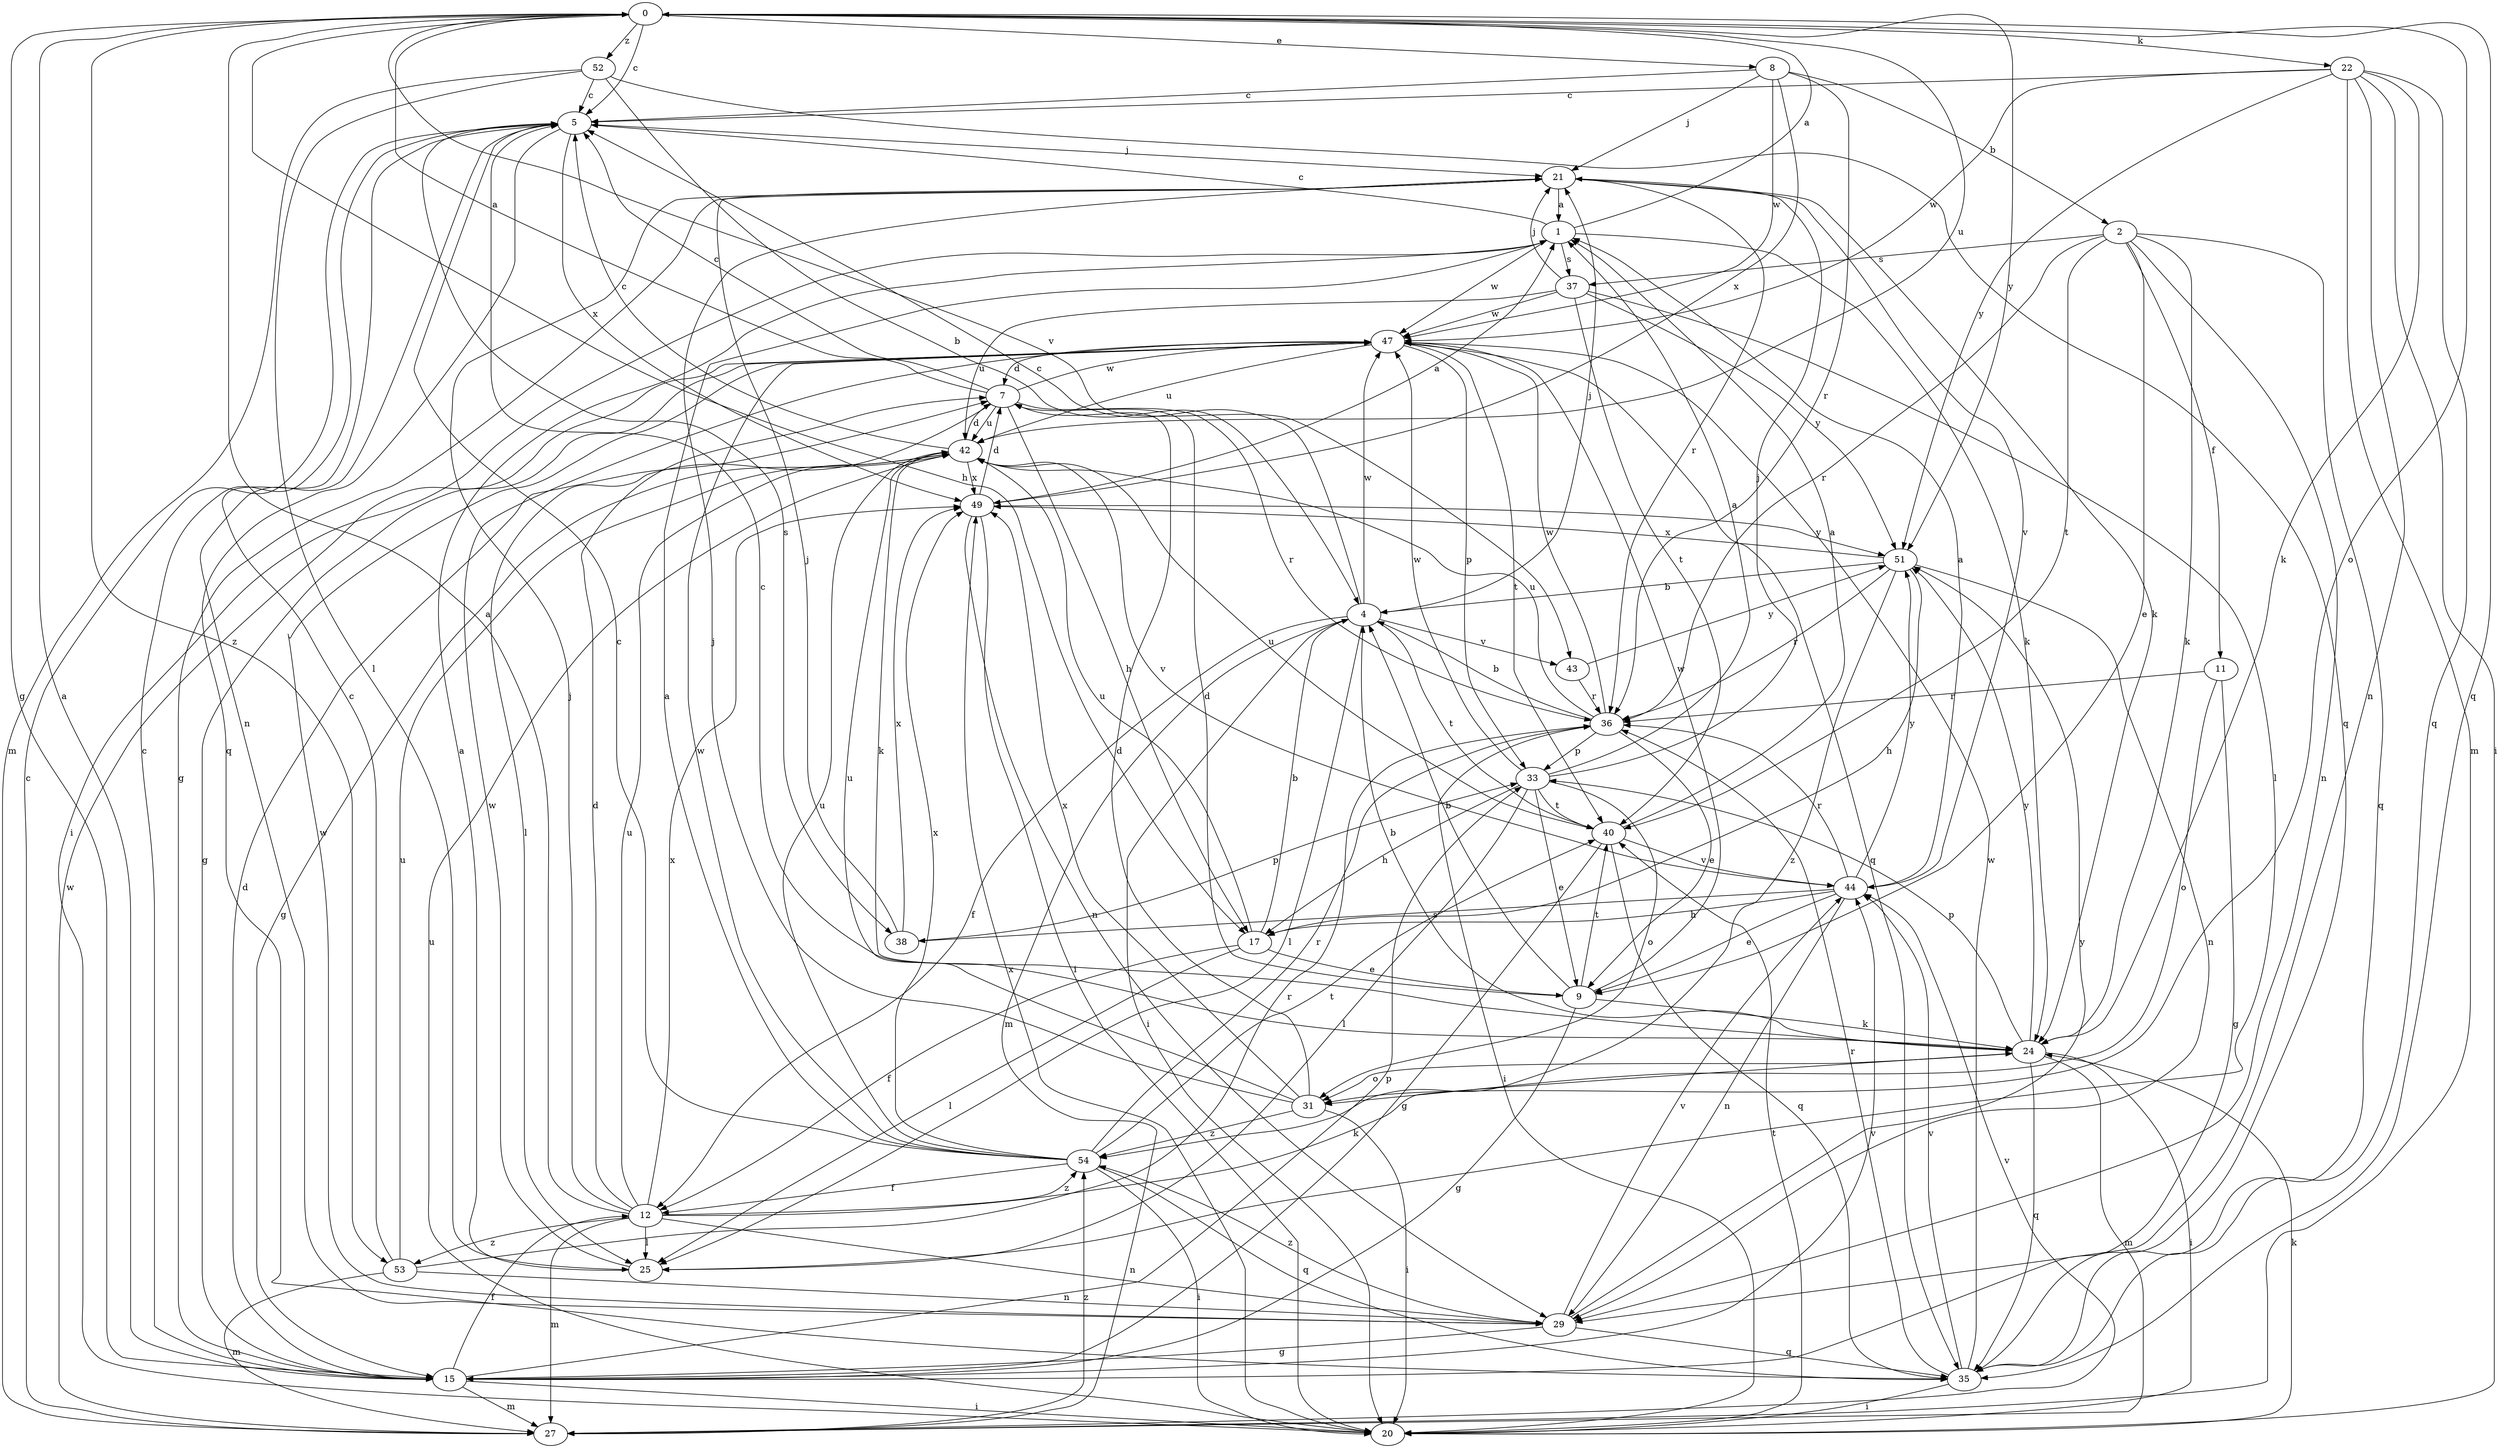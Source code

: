 strict digraph  {
0;
1;
2;
4;
5;
7;
8;
9;
11;
12;
15;
17;
20;
21;
22;
24;
25;
27;
29;
31;
33;
35;
36;
37;
38;
40;
42;
43;
44;
47;
49;
51;
52;
53;
54;
0 -> 5  [label=c];
0 -> 8  [label=e];
0 -> 15  [label=g];
0 -> 17  [label=h];
0 -> 22  [label=k];
0 -> 31  [label=o];
0 -> 35  [label=q];
0 -> 42  [label=u];
0 -> 43  [label=v];
0 -> 51  [label=y];
0 -> 52  [label=z];
0 -> 53  [label=z];
1 -> 0  [label=a];
1 -> 5  [label=c];
1 -> 20  [label=i];
1 -> 24  [label=k];
1 -> 37  [label=s];
1 -> 47  [label=w];
2 -> 9  [label=e];
2 -> 11  [label=f];
2 -> 24  [label=k];
2 -> 29  [label=n];
2 -> 35  [label=q];
2 -> 36  [label=r];
2 -> 37  [label=s];
2 -> 40  [label=t];
4 -> 5  [label=c];
4 -> 12  [label=f];
4 -> 20  [label=i];
4 -> 21  [label=j];
4 -> 25  [label=l];
4 -> 27  [label=m];
4 -> 40  [label=t];
4 -> 43  [label=v];
4 -> 47  [label=w];
5 -> 21  [label=j];
5 -> 29  [label=n];
5 -> 35  [label=q];
5 -> 38  [label=s];
5 -> 49  [label=x];
7 -> 0  [label=a];
7 -> 5  [label=c];
7 -> 17  [label=h];
7 -> 25  [label=l];
7 -> 36  [label=r];
7 -> 42  [label=u];
7 -> 47  [label=w];
8 -> 2  [label=b];
8 -> 5  [label=c];
8 -> 21  [label=j];
8 -> 36  [label=r];
8 -> 47  [label=w];
8 -> 49  [label=x];
9 -> 4  [label=b];
9 -> 7  [label=d];
9 -> 15  [label=g];
9 -> 24  [label=k];
9 -> 40  [label=t];
9 -> 47  [label=w];
11 -> 15  [label=g];
11 -> 31  [label=o];
11 -> 36  [label=r];
12 -> 0  [label=a];
12 -> 7  [label=d];
12 -> 21  [label=j];
12 -> 24  [label=k];
12 -> 25  [label=l];
12 -> 27  [label=m];
12 -> 29  [label=n];
12 -> 42  [label=u];
12 -> 49  [label=x];
12 -> 53  [label=z];
12 -> 54  [label=z];
15 -> 0  [label=a];
15 -> 5  [label=c];
15 -> 7  [label=d];
15 -> 12  [label=f];
15 -> 20  [label=i];
15 -> 27  [label=m];
15 -> 33  [label=p];
15 -> 44  [label=v];
17 -> 4  [label=b];
17 -> 9  [label=e];
17 -> 12  [label=f];
17 -> 25  [label=l];
17 -> 42  [label=u];
20 -> 24  [label=k];
20 -> 40  [label=t];
20 -> 42  [label=u];
20 -> 49  [label=x];
21 -> 1  [label=a];
21 -> 15  [label=g];
21 -> 24  [label=k];
21 -> 36  [label=r];
21 -> 44  [label=v];
22 -> 5  [label=c];
22 -> 20  [label=i];
22 -> 24  [label=k];
22 -> 27  [label=m];
22 -> 29  [label=n];
22 -> 35  [label=q];
22 -> 47  [label=w];
22 -> 51  [label=y];
24 -> 4  [label=b];
24 -> 5  [label=c];
24 -> 20  [label=i];
24 -> 27  [label=m];
24 -> 31  [label=o];
24 -> 33  [label=p];
24 -> 35  [label=q];
24 -> 51  [label=y];
25 -> 1  [label=a];
25 -> 47  [label=w];
27 -> 5  [label=c];
27 -> 44  [label=v];
27 -> 47  [label=w];
27 -> 54  [label=z];
29 -> 15  [label=g];
29 -> 35  [label=q];
29 -> 44  [label=v];
29 -> 47  [label=w];
29 -> 51  [label=y];
29 -> 54  [label=z];
31 -> 7  [label=d];
31 -> 20  [label=i];
31 -> 21  [label=j];
31 -> 42  [label=u];
31 -> 49  [label=x];
31 -> 54  [label=z];
33 -> 1  [label=a];
33 -> 9  [label=e];
33 -> 17  [label=h];
33 -> 21  [label=j];
33 -> 25  [label=l];
33 -> 31  [label=o];
33 -> 40  [label=t];
33 -> 47  [label=w];
35 -> 20  [label=i];
35 -> 36  [label=r];
35 -> 44  [label=v];
35 -> 47  [label=w];
36 -> 4  [label=b];
36 -> 9  [label=e];
36 -> 20  [label=i];
36 -> 33  [label=p];
36 -> 42  [label=u];
36 -> 47  [label=w];
37 -> 21  [label=j];
37 -> 25  [label=l];
37 -> 40  [label=t];
37 -> 42  [label=u];
37 -> 47  [label=w];
37 -> 51  [label=y];
38 -> 21  [label=j];
38 -> 33  [label=p];
38 -> 49  [label=x];
40 -> 1  [label=a];
40 -> 15  [label=g];
40 -> 35  [label=q];
40 -> 42  [label=u];
40 -> 44  [label=v];
42 -> 5  [label=c];
42 -> 7  [label=d];
42 -> 15  [label=g];
42 -> 24  [label=k];
42 -> 44  [label=v];
42 -> 49  [label=x];
43 -> 36  [label=r];
43 -> 51  [label=y];
44 -> 1  [label=a];
44 -> 9  [label=e];
44 -> 17  [label=h];
44 -> 29  [label=n];
44 -> 36  [label=r];
44 -> 38  [label=s];
44 -> 51  [label=y];
47 -> 7  [label=d];
47 -> 15  [label=g];
47 -> 33  [label=p];
47 -> 35  [label=q];
47 -> 40  [label=t];
47 -> 42  [label=u];
49 -> 1  [label=a];
49 -> 7  [label=d];
49 -> 20  [label=i];
49 -> 29  [label=n];
49 -> 51  [label=y];
51 -> 4  [label=b];
51 -> 17  [label=h];
51 -> 29  [label=n];
51 -> 36  [label=r];
51 -> 49  [label=x];
51 -> 54  [label=z];
52 -> 4  [label=b];
52 -> 5  [label=c];
52 -> 25  [label=l];
52 -> 27  [label=m];
52 -> 35  [label=q];
53 -> 5  [label=c];
53 -> 27  [label=m];
53 -> 29  [label=n];
53 -> 36  [label=r];
53 -> 42  [label=u];
54 -> 1  [label=a];
54 -> 5  [label=c];
54 -> 12  [label=f];
54 -> 20  [label=i];
54 -> 35  [label=q];
54 -> 36  [label=r];
54 -> 40  [label=t];
54 -> 42  [label=u];
54 -> 47  [label=w];
54 -> 49  [label=x];
}
